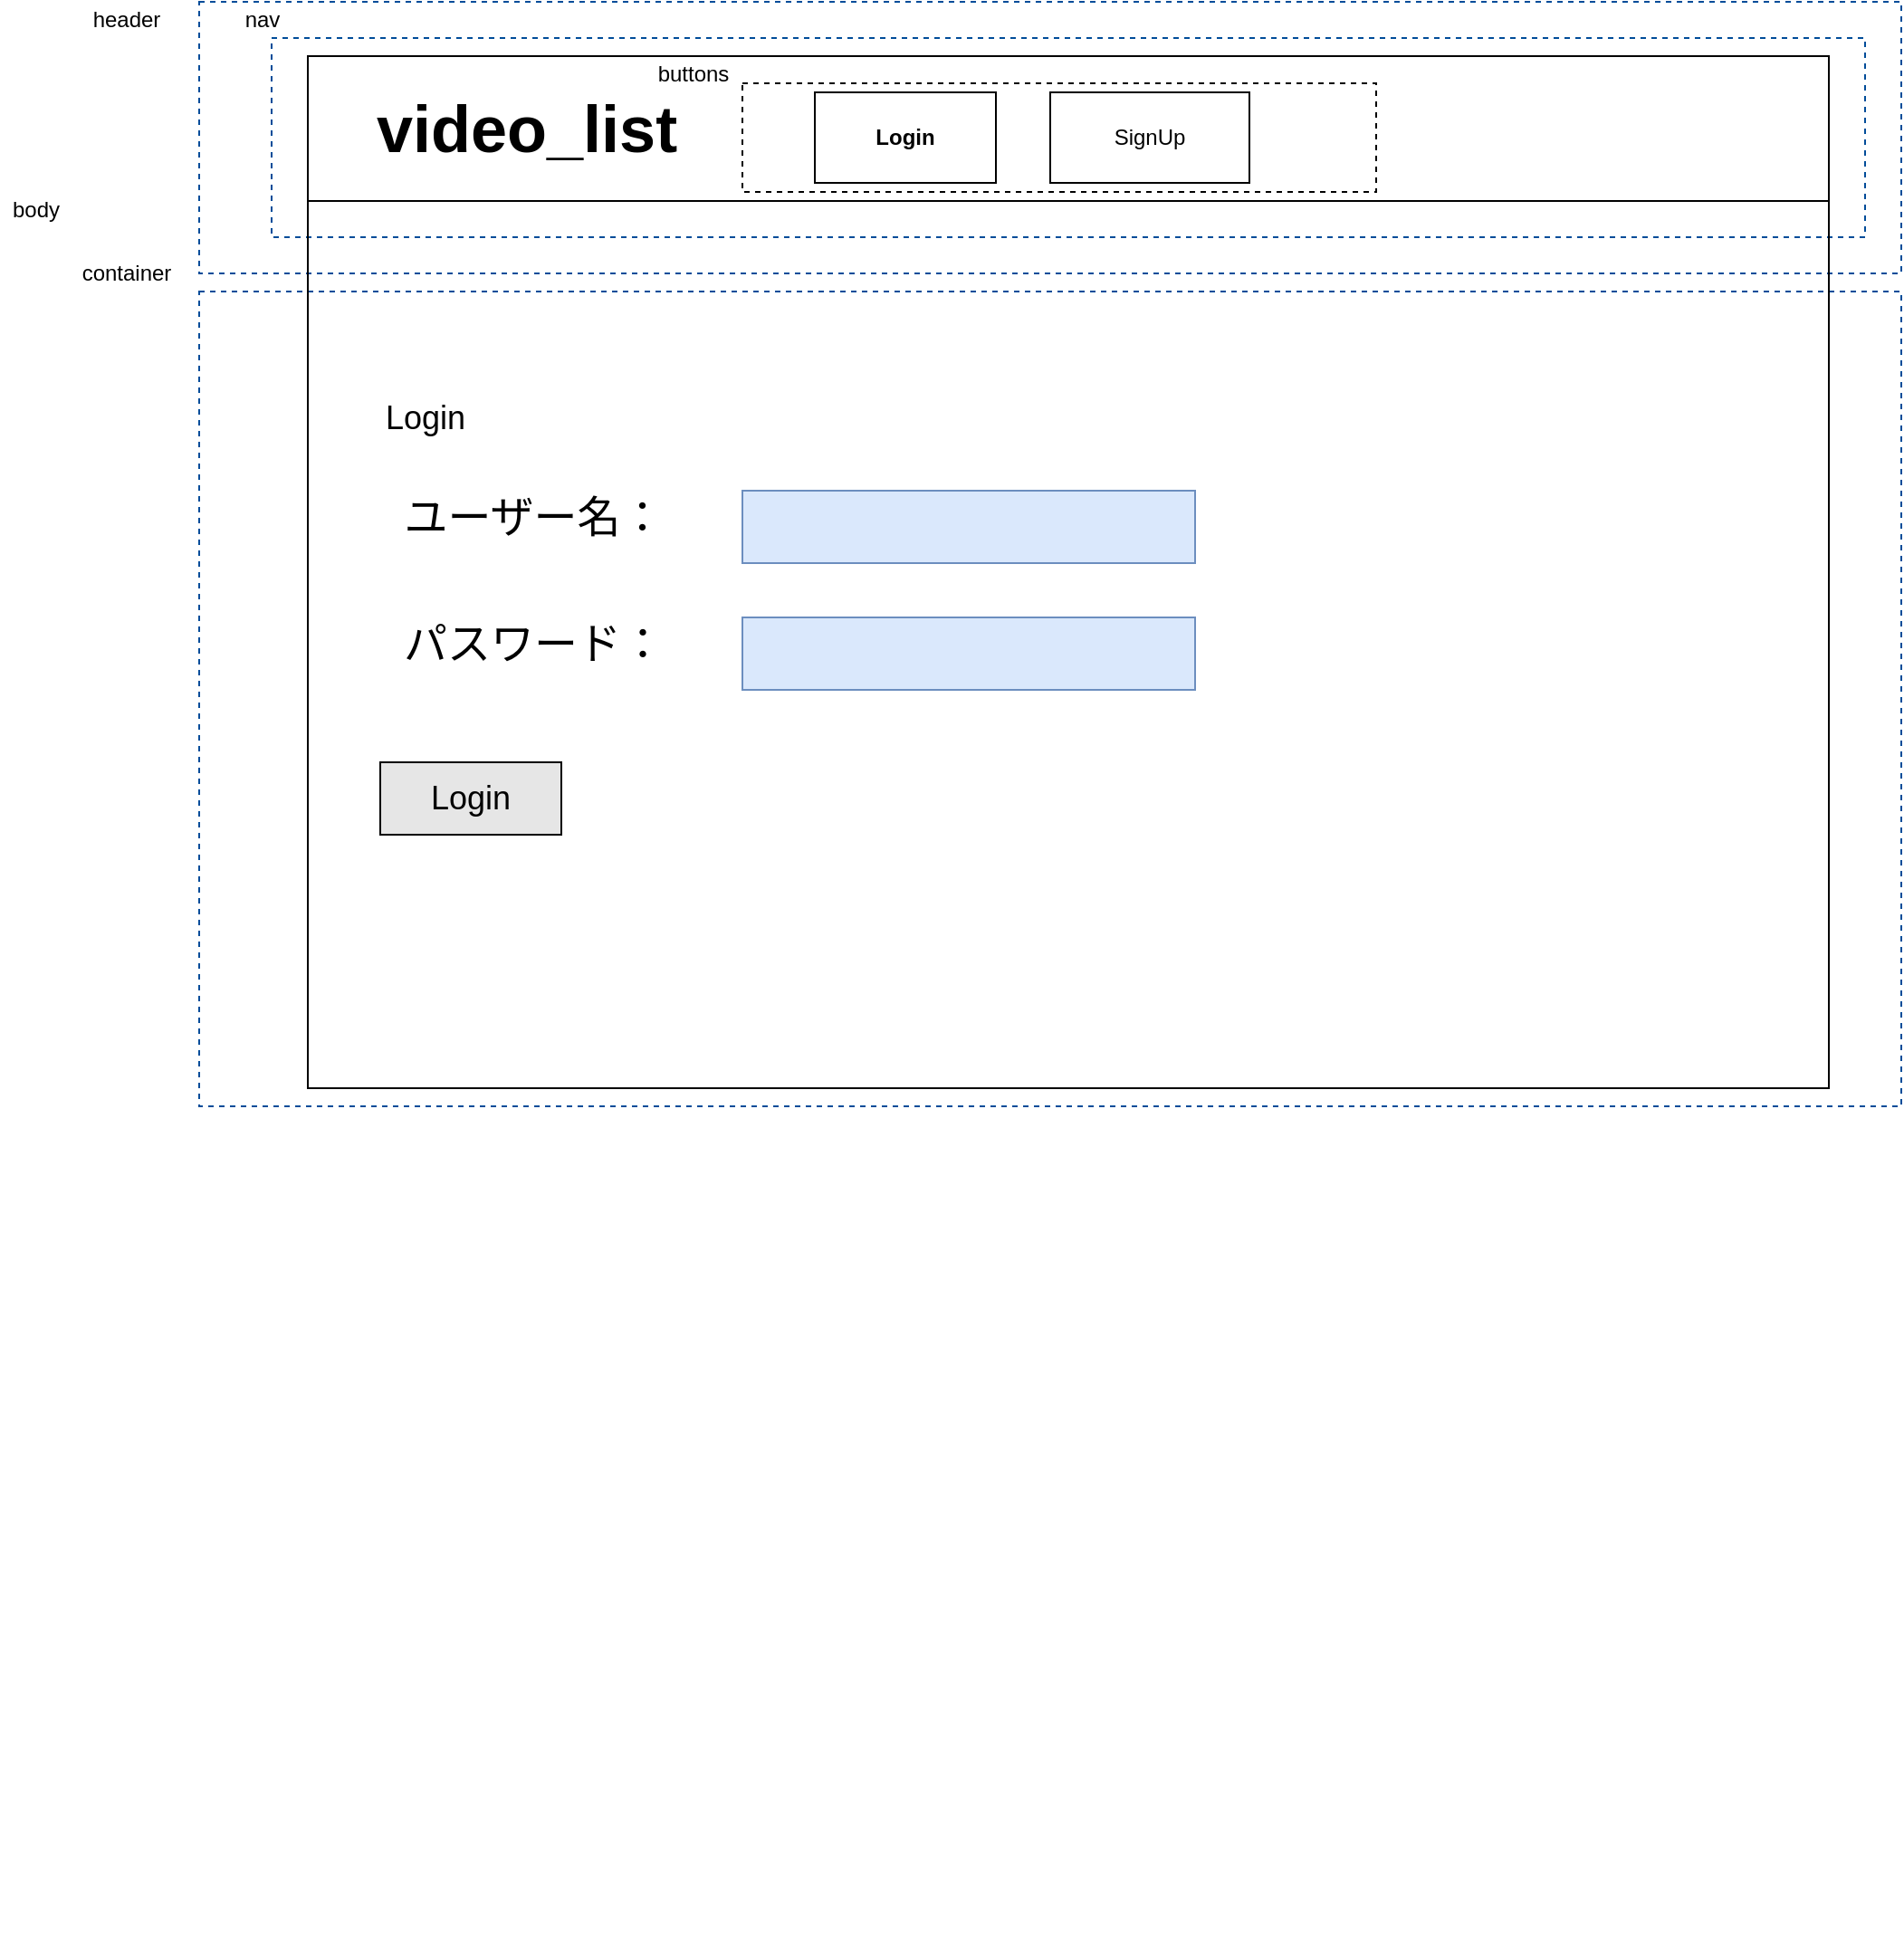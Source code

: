 <mxfile version="14.6.13" type="device"><diagram id="qV4Y1ibvRHWzE1QoIarS" name="ページ1"><mxGraphModel dx="1086" dy="1795" grid="1" gridSize="10" guides="1" tooltips="1" connect="1" arrows="1" fold="1" page="1" pageScale="1" pageWidth="827" pageHeight="1169" math="0" shadow="0"><root><mxCell id="0"/><mxCell id="1" parent="0"/><mxCell id="41ih9-w9jSs7INL_MtGD-24" value="" style="rounded=0;whiteSpace=wrap;html=1;fillColor=none;dashed=1;strokeColor=#004C99;" parent="1" vertex="1"><mxGeometry x="140" y="-1110" width="940" height="150" as="geometry"/></mxCell><mxCell id="UcNmZPkEHvnRl0_18qgE-3" value="" style="rounded=0;whiteSpace=wrap;html=1;fillColor=none;strokeColor=none;" parent="1" vertex="1"><mxGeometry x="200" y="-1080" width="840" height="1040" as="geometry"/></mxCell><mxCell id="41ih9-w9jSs7INL_MtGD-1" value="&lt;font style=&quot;font-size: 36px&quot;&gt;&lt;b&gt;　video_list&lt;/b&gt;&lt;/font&gt;" style="rounded=0;whiteSpace=wrap;html=1;align=left;" parent="1" vertex="1"><mxGeometry x="200" y="-1080" width="840" height="80" as="geometry"/></mxCell><mxCell id="JnhSFOKj9GDTMDjTWT9U-2" value="" style="rounded=0;whiteSpace=wrap;html=1;fillColor=none;dashed=1;strokeColor=#004C99;" parent="1" vertex="1"><mxGeometry x="180" y="-1090" width="880" height="110" as="geometry"/></mxCell><mxCell id="JnhSFOKj9GDTMDjTWT9U-6" value="" style="rounded=0;whiteSpace=wrap;html=1;dashed=1;strokeColor=#000000;fillColor=none;" parent="1" vertex="1"><mxGeometry x="440" y="-1065" width="350" height="60" as="geometry"/></mxCell><mxCell id="41ih9-w9jSs7INL_MtGD-37" value="" style="rounded=0;whiteSpace=wrap;html=1;dashed=1;strokeColor=#004C99;fillColor=none;" parent="1" vertex="1"><mxGeometry x="140" y="-950" width="940" height="450" as="geometry"/></mxCell><mxCell id="41ih9-w9jSs7INL_MtGD-33" value="header" style="text;html=1;strokeColor=none;fillColor=none;align=center;verticalAlign=middle;whiteSpace=wrap;rounded=0;dashed=1;" parent="1" vertex="1"><mxGeometry x="80" y="-1110" width="40" height="20" as="geometry"/></mxCell><mxCell id="41ih9-w9jSs7INL_MtGD-38" value="body" style="text;html=1;strokeColor=none;fillColor=none;align=center;verticalAlign=middle;whiteSpace=wrap;rounded=0;dashed=1;" parent="1" vertex="1"><mxGeometry x="30" y="-1005" width="40" height="20" as="geometry"/></mxCell><mxCell id="1c0NNwxKIvy2WAwoOnhW-1" value="&lt;b&gt;Login&lt;/b&gt;" style="rounded=0;whiteSpace=wrap;html=1;" parent="1" vertex="1"><mxGeometry x="480" y="-1060" width="100" height="50" as="geometry"/></mxCell><mxCell id="1c0NNwxKIvy2WAwoOnhW-2" value="SignUp" style="rounded=0;whiteSpace=wrap;html=1;" parent="1" vertex="1"><mxGeometry x="610" y="-1060" width="110" height="50" as="geometry"/></mxCell><mxCell id="JnhSFOKj9GDTMDjTWT9U-5" value="nav" style="text;html=1;strokeColor=none;fillColor=none;align=center;verticalAlign=middle;whiteSpace=wrap;rounded=0;dashed=1;" parent="1" vertex="1"><mxGeometry x="90" y="-1110" width="170" height="20" as="geometry"/></mxCell><mxCell id="JnhSFOKj9GDTMDjTWT9U-8" value="buttons" style="text;html=1;strokeColor=none;fillColor=none;align=center;verticalAlign=middle;whiteSpace=wrap;rounded=0;dashed=1;" parent="1" vertex="1"><mxGeometry x="393" y="-1080" width="40" height="20" as="geometry"/></mxCell><mxCell id="JnhSFOKj9GDTMDjTWT9U-9" value="container" style="text;html=1;strokeColor=none;fillColor=none;align=center;verticalAlign=middle;whiteSpace=wrap;rounded=0;dashed=1;" parent="1" vertex="1"><mxGeometry x="80" y="-970" width="40" height="20" as="geometry"/></mxCell><mxCell id="GG8lu8zeOb_OtVjyrV0J-2" value="&lt;font style=&quot;font-size: 18px&quot;&gt;Login&lt;/font&gt;" style="rounded=0;whiteSpace=wrap;html=1;fillColor=#E6E6E6;" parent="1" vertex="1"><mxGeometry x="240" y="-690" width="100" height="40" as="geometry"/></mxCell><mxCell id="3qnezxjQOXLFtNtMAWVX-1" value="&lt;span style=&quot;font-size: 18px&quot;&gt;Login&lt;br&gt;&lt;/span&gt;" style="text;html=1;strokeColor=none;fillColor=none;align=center;verticalAlign=middle;whiteSpace=wrap;rounded=0;" parent="1" vertex="1"><mxGeometry x="195" y="-900" width="140" height="40" as="geometry"/></mxCell><mxCell id="3qnezxjQOXLFtNtMAWVX-2" value="&lt;span style=&quot;font-size: 24px&quot;&gt;ユーザー名：&lt;/span&gt;" style="text;html=1;strokeColor=none;fillColor=none;align=center;verticalAlign=middle;whiteSpace=wrap;rounded=0;" parent="1" vertex="1"><mxGeometry x="240" y="-850" width="170" height="50" as="geometry"/></mxCell><mxCell id="3qnezxjQOXLFtNtMAWVX-3" value="&lt;span style=&quot;font-size: 24px&quot;&gt;パスワード：&lt;/span&gt;" style="text;html=1;strokeColor=none;fillColor=none;align=center;verticalAlign=middle;whiteSpace=wrap;rounded=0;" parent="1" vertex="1"><mxGeometry x="240" y="-780" width="170" height="50" as="geometry"/></mxCell><mxCell id="3qnezxjQOXLFtNtMAWVX-4" value="" style="rounded=0;whiteSpace=wrap;html=1;fillColor=#dae8fc;strokeColor=#6c8ebf;" parent="1" vertex="1"><mxGeometry x="440" y="-840" width="250" height="40" as="geometry"/></mxCell><mxCell id="3qnezxjQOXLFtNtMAWVX-5" value="" style="rounded=0;whiteSpace=wrap;html=1;fillColor=#dae8fc;strokeColor=#6c8ebf;" parent="1" vertex="1"><mxGeometry x="440" y="-770" width="250" height="40" as="geometry"/></mxCell><mxCell id="PFxgZ1z9e2oKaK1bD30--1" value="" style="rounded=0;whiteSpace=wrap;html=1;fillColor=none;" parent="1" vertex="1"><mxGeometry x="200" y="-1080" width="840" height="570" as="geometry"/></mxCell></root></mxGraphModel></diagram></mxfile>